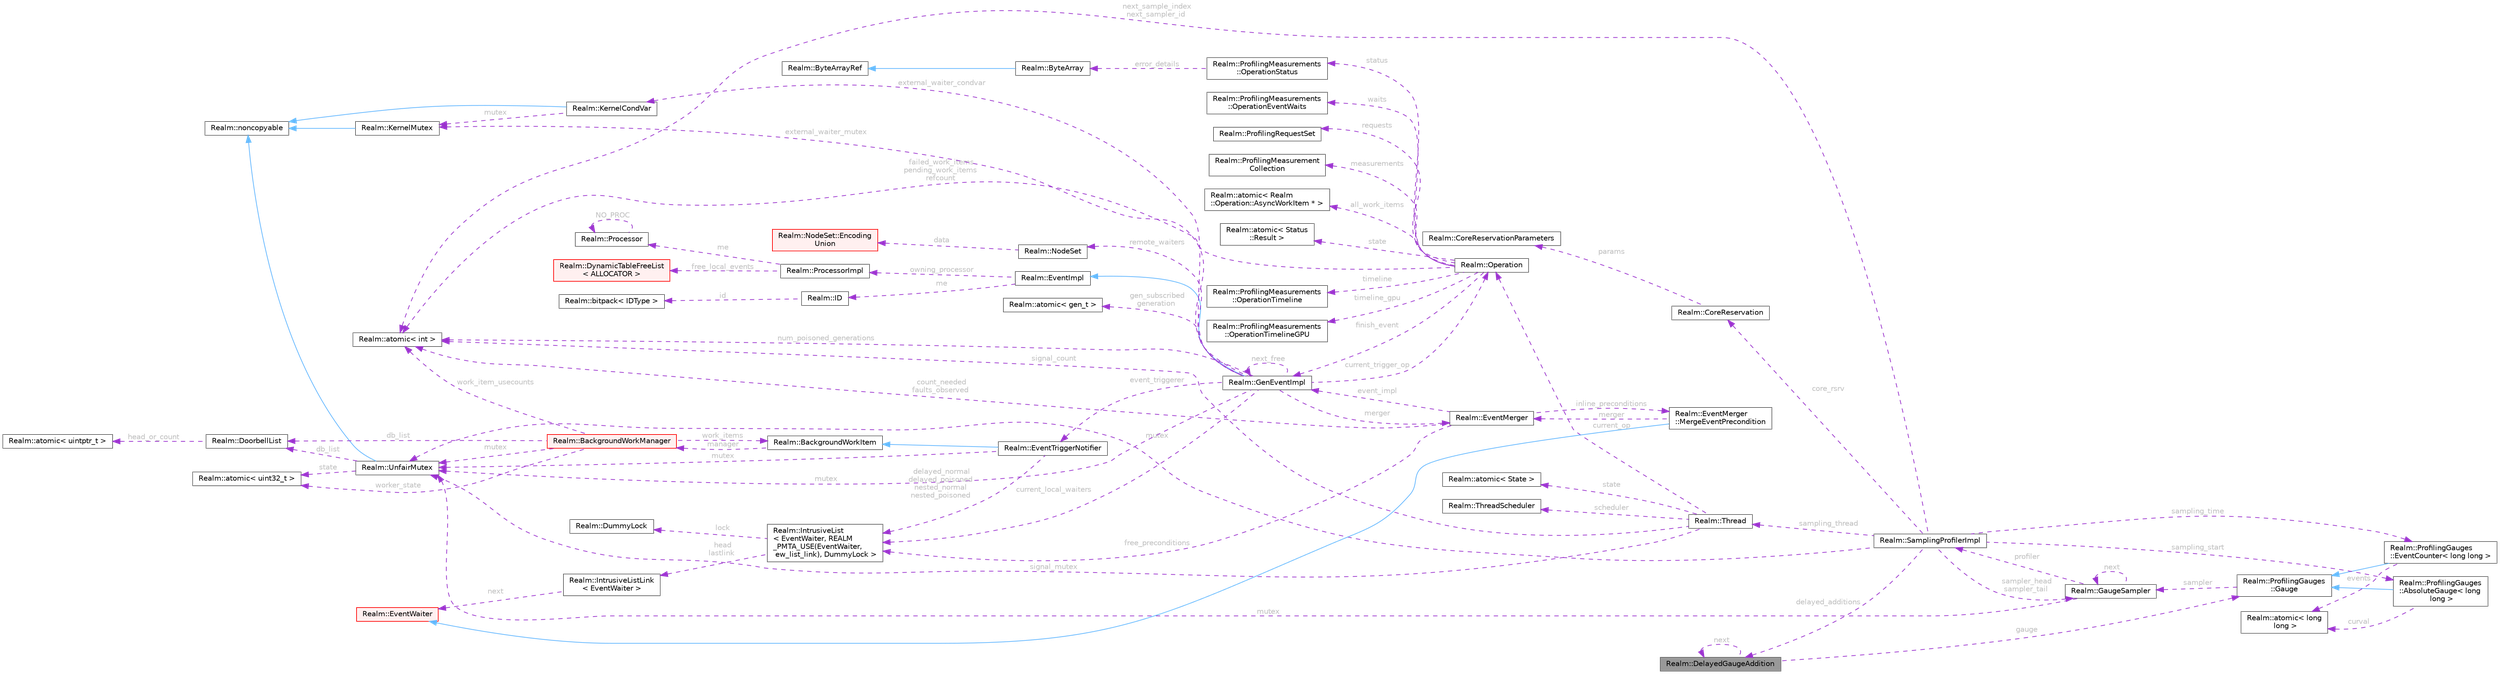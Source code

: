 digraph "Realm::DelayedGaugeAddition"
{
 // LATEX_PDF_SIZE
  bgcolor="transparent";
  edge [fontname=Helvetica,fontsize=10,labelfontname=Helvetica,labelfontsize=10];
  node [fontname=Helvetica,fontsize=10,shape=box,height=0.2,width=0.4];
  rankdir="LR";
  Node1 [id="Node000001",label="Realm::DelayedGaugeAddition",height=0.2,width=0.4,color="gray40", fillcolor="grey60", style="filled", fontcolor="black",tooltip=" "];
  Node2 -> Node1 [id="edge1_Node000001_Node000002",dir="back",color="darkorchid3",style="dashed",tooltip=" ",label=" gauge",fontcolor="grey" ];
  Node2 [id="Node000002",label="Realm::ProfilingGauges\l::Gauge",height=0.2,width=0.4,color="gray40", fillcolor="white", style="filled",URL="$classRealm_1_1ProfilingGauges_1_1Gauge.html",tooltip=" "];
  Node3 -> Node2 [id="edge2_Node000002_Node000003",dir="back",color="darkorchid3",style="dashed",tooltip=" ",label=" sampler",fontcolor="grey" ];
  Node3 [id="Node000003",label="Realm::GaugeSampler",height=0.2,width=0.4,color="gray40", fillcolor="white", style="filled",URL="$classRealm_1_1GaugeSampler.html",tooltip=" "];
  Node4 -> Node3 [id="edge3_Node000003_Node000004",dir="back",color="darkorchid3",style="dashed",tooltip=" ",label=" profiler",fontcolor="grey" ];
  Node4 [id="Node000004",label="Realm::SamplingProfilerImpl",height=0.2,width=0.4,color="gray40", fillcolor="white", style="filled",URL="$classRealm_1_1SamplingProfilerImpl.html",tooltip=" "];
  Node5 -> Node4 [id="edge4_Node000004_Node000005",dir="back",color="darkorchid3",style="dashed",tooltip=" ",label=" mutex",fontcolor="grey" ];
  Node5 [id="Node000005",label="Realm::UnfairMutex",height=0.2,width=0.4,color="gray40", fillcolor="white", style="filled",URL="$classRealm_1_1UnfairMutex.html",tooltip=" "];
  Node6 -> Node5 [id="edge5_Node000005_Node000006",dir="back",color="steelblue1",style="solid",tooltip=" "];
  Node6 [id="Node000006",label="Realm::noncopyable",height=0.2,width=0.4,color="gray40", fillcolor="white", style="filled",URL="$classRealm_1_1noncopyable.html",tooltip=" "];
  Node7 -> Node5 [id="edge6_Node000005_Node000007",dir="back",color="darkorchid3",style="dashed",tooltip=" ",label=" state",fontcolor="grey" ];
  Node7 [id="Node000007",label="Realm::atomic\< uint32_t \>",height=0.2,width=0.4,color="gray40", fillcolor="white", style="filled",URL="$classRealm_1_1atomic.html",tooltip=" "];
  Node8 -> Node5 [id="edge7_Node000005_Node000008",dir="back",color="darkorchid3",style="dashed",tooltip=" ",label=" db_list",fontcolor="grey" ];
  Node8 [id="Node000008",label="Realm::DoorbellList",height=0.2,width=0.4,color="gray40", fillcolor="white", style="filled",URL="$classRealm_1_1DoorbellList.html",tooltip=" "];
  Node9 -> Node8 [id="edge8_Node000008_Node000009",dir="back",color="darkorchid3",style="dashed",tooltip=" ",label=" head_or_count",fontcolor="grey" ];
  Node9 [id="Node000009",label="Realm::atomic\< uintptr_t \>",height=0.2,width=0.4,color="gray40", fillcolor="white", style="filled",URL="$classRealm_1_1atomic.html",tooltip=" "];
  Node10 -> Node4 [id="edge9_Node000004_Node000010",dir="back",color="darkorchid3",style="dashed",tooltip=" ",label=" next_sample_index\nnext_sampler_id",fontcolor="grey" ];
  Node10 [id="Node000010",label="Realm::atomic\< int \>",height=0.2,width=0.4,color="gray40", fillcolor="white", style="filled",URL="$classRealm_1_1atomic.html",tooltip=" "];
  Node3 -> Node4 [id="edge10_Node000004_Node000003",dir="back",color="darkorchid3",style="dashed",tooltip=" ",label=" sampler_head\nsampler_tail",fontcolor="grey" ];
  Node1 -> Node4 [id="edge11_Node000004_Node000001",dir="back",color="darkorchid3",style="dashed",tooltip=" ",label=" delayed_additions",fontcolor="grey" ];
  Node11 -> Node4 [id="edge12_Node000004_Node000011",dir="back",color="darkorchid3",style="dashed",tooltip=" ",label=" core_rsrv",fontcolor="grey" ];
  Node11 [id="Node000011",label="Realm::CoreReservation",height=0.2,width=0.4,color="gray40", fillcolor="white", style="filled",URL="$classRealm_1_1CoreReservation.html",tooltip=" "];
  Node12 -> Node11 [id="edge13_Node000011_Node000012",dir="back",color="darkorchid3",style="dashed",tooltip=" ",label=" params",fontcolor="grey" ];
  Node12 [id="Node000012",label="Realm::CoreReservationParameters",height=0.2,width=0.4,color="gray40", fillcolor="white", style="filled",URL="$classRealm_1_1CoreReservationParameters.html",tooltip=" "];
  Node13 -> Node4 [id="edge14_Node000004_Node000013",dir="back",color="darkorchid3",style="dashed",tooltip=" ",label=" sampling_thread",fontcolor="grey" ];
  Node13 [id="Node000013",label="Realm::Thread",height=0.2,width=0.4,color="gray40", fillcolor="white", style="filled",URL="$classRealm_1_1Thread.html",tooltip=" "];
  Node14 -> Node13 [id="edge15_Node000013_Node000014",dir="back",color="darkorchid3",style="dashed",tooltip=" ",label=" state",fontcolor="grey" ];
  Node14 [id="Node000014",label="Realm::atomic\< State \>",height=0.2,width=0.4,color="gray40", fillcolor="white", style="filled",URL="$classRealm_1_1atomic.html",tooltip=" "];
  Node15 -> Node13 [id="edge16_Node000013_Node000015",dir="back",color="darkorchid3",style="dashed",tooltip=" ",label=" scheduler",fontcolor="grey" ];
  Node15 [id="Node000015",label="Realm::ThreadScheduler",height=0.2,width=0.4,color="gray40", fillcolor="white", style="filled",URL="$classRealm_1_1ThreadScheduler.html",tooltip=" "];
  Node16 -> Node13 [id="edge17_Node000013_Node000016",dir="back",color="darkorchid3",style="dashed",tooltip=" ",label=" current_op",fontcolor="grey" ];
  Node16 [id="Node000016",label="Realm::Operation",height=0.2,width=0.4,color="gray40", fillcolor="white", style="filled",URL="$classRealm_1_1Operation.html",tooltip=" "];
  Node17 -> Node16 [id="edge18_Node000016_Node000017",dir="back",color="darkorchid3",style="dashed",tooltip=" ",label=" finish_event",fontcolor="grey" ];
  Node17 [id="Node000017",label="Realm::GenEventImpl",height=0.2,width=0.4,color="gray40", fillcolor="white", style="filled",URL="$classRealm_1_1GenEventImpl.html",tooltip=" "];
  Node18 -> Node17 [id="edge19_Node000017_Node000018",dir="back",color="steelblue1",style="solid",tooltip=" "];
  Node18 [id="Node000018",label="Realm::EventImpl",height=0.2,width=0.4,color="gray40", fillcolor="white", style="filled",URL="$classRealm_1_1EventImpl.html",tooltip=" "];
  Node19 -> Node18 [id="edge20_Node000018_Node000019",dir="back",color="darkorchid3",style="dashed",tooltip=" ",label=" me",fontcolor="grey" ];
  Node19 [id="Node000019",label="Realm::ID",height=0.2,width=0.4,color="gray40", fillcolor="white", style="filled",URL="$classRealm_1_1ID.html",tooltip=" "];
  Node20 -> Node19 [id="edge21_Node000019_Node000020",dir="back",color="darkorchid3",style="dashed",tooltip=" ",label=" id",fontcolor="grey" ];
  Node20 [id="Node000020",label="Realm::bitpack\< IDType \>",height=0.2,width=0.4,color="gray40", fillcolor="white", style="filled",URL="$classRealm_1_1bitpack.html",tooltip=" "];
  Node21 -> Node18 [id="edge22_Node000018_Node000021",dir="back",color="darkorchid3",style="dashed",tooltip=" ",label=" owning_processor",fontcolor="grey" ];
  Node21 [id="Node000021",label="Realm::ProcessorImpl",height=0.2,width=0.4,color="gray40", fillcolor="white", style="filled",URL="$classRealm_1_1ProcessorImpl.html",tooltip=" "];
  Node22 -> Node21 [id="edge23_Node000021_Node000022",dir="back",color="darkorchid3",style="dashed",tooltip=" ",label=" free_local_events",fontcolor="grey" ];
  Node22 [id="Node000022",label="Realm::DynamicTableFreeList\l\< ALLOCATOR \>",height=0.2,width=0.4,color="red", fillcolor="#FFF0F0", style="filled",URL="$classRealm_1_1DynamicTableFreeList.html",tooltip=" "];
  Node24 -> Node21 [id="edge24_Node000021_Node000024",dir="back",color="darkorchid3",style="dashed",tooltip=" ",label=" me",fontcolor="grey" ];
  Node24 [id="Node000024",label="Realm::Processor",height=0.2,width=0.4,color="gray40", fillcolor="white", style="filled",URL="$classRealm_1_1Processor.html",tooltip=" "];
  Node24 -> Node24 [id="edge25_Node000024_Node000024",dir="back",color="darkorchid3",style="dashed",tooltip=" ",label=" NO_PROC",fontcolor="grey" ];
  Node25 -> Node17 [id="edge26_Node000017_Node000025",dir="back",color="darkorchid3",style="dashed",tooltip=" ",label=" gen_subscribed\ngeneration",fontcolor="grey" ];
  Node25 [id="Node000025",label="Realm::atomic\< gen_t \>",height=0.2,width=0.4,color="gray40", fillcolor="white", style="filled",URL="$classRealm_1_1atomic.html",tooltip=" "];
  Node10 -> Node17 [id="edge27_Node000017_Node000010",dir="back",color="darkorchid3",style="dashed",tooltip=" ",label=" num_poisoned_generations",fontcolor="grey" ];
  Node17 -> Node17 [id="edge28_Node000017_Node000017",dir="back",color="darkorchid3",style="dashed",tooltip=" ",label=" next_free",fontcolor="grey" ];
  Node26 -> Node17 [id="edge29_Node000017_Node000026",dir="back",color="darkorchid3",style="dashed",tooltip=" ",label=" merger",fontcolor="grey" ];
  Node26 [id="Node000026",label="Realm::EventMerger",height=0.2,width=0.4,color="gray40", fillcolor="white", style="filled",URL="$classRealm_1_1EventMerger.html",tooltip=" "];
  Node17 -> Node26 [id="edge30_Node000026_Node000017",dir="back",color="darkorchid3",style="dashed",tooltip=" ",label=" event_impl",fontcolor="grey" ];
  Node10 -> Node26 [id="edge31_Node000026_Node000010",dir="back",color="darkorchid3",style="dashed",tooltip=" ",label=" count_needed\nfaults_observed",fontcolor="grey" ];
  Node27 -> Node26 [id="edge32_Node000026_Node000027",dir="back",color="darkorchid3",style="dashed",tooltip=" ",label=" inline_preconditions",fontcolor="grey" ];
  Node27 [id="Node000027",label="Realm::EventMerger\l::MergeEventPrecondition",height=0.2,width=0.4,color="gray40", fillcolor="white", style="filled",URL="$classRealm_1_1EventMerger_1_1MergeEventPrecondition.html",tooltip=" "];
  Node28 -> Node27 [id="edge33_Node000027_Node000028",dir="back",color="steelblue1",style="solid",tooltip=" "];
  Node28 [id="Node000028",label="Realm::EventWaiter",height=0.2,width=0.4,color="red", fillcolor="#FFF0F0", style="filled",URL="$classRealm_1_1EventWaiter.html",tooltip=" "];
  Node26 -> Node27 [id="edge34_Node000027_Node000026",dir="back",color="darkorchid3",style="dashed",tooltip=" ",label=" merger",fontcolor="grey" ];
  Node30 -> Node26 [id="edge35_Node000026_Node000030",dir="back",color="darkorchid3",style="dashed",tooltip=" ",label=" free_preconditions",fontcolor="grey" ];
  Node30 [id="Node000030",label="Realm::IntrusiveList\l\< EventWaiter, REALM\l_PMTA_USE(EventWaiter,\l ew_list_link), DummyLock \>",height=0.2,width=0.4,color="gray40", fillcolor="white", style="filled",URL="$classRealm_1_1IntrusiveList.html",tooltip=" "];
  Node31 -> Node30 [id="edge36_Node000030_Node000031",dir="back",color="darkorchid3",style="dashed",tooltip=" ",label=" lock",fontcolor="grey" ];
  Node31 [id="Node000031",label="Realm::DummyLock",height=0.2,width=0.4,color="gray40", fillcolor="white", style="filled",URL="$classRealm_1_1DummyLock.html",tooltip=" "];
  Node32 -> Node30 [id="edge37_Node000030_Node000032",dir="back",color="darkorchid3",style="dashed",tooltip=" ",label=" head\nlastlink",fontcolor="grey" ];
  Node32 [id="Node000032",label="Realm::IntrusiveListLink\l\< EventWaiter \>",height=0.2,width=0.4,color="gray40", fillcolor="white", style="filled",URL="$structRealm_1_1IntrusiveListLink.html",tooltip=" "];
  Node28 -> Node32 [id="edge38_Node000032_Node000028",dir="back",color="darkorchid3",style="dashed",tooltip=" ",label=" next",fontcolor="grey" ];
  Node33 -> Node17 [id="edge39_Node000017_Node000033",dir="back",color="darkorchid3",style="dashed",tooltip=" ",label=" event_triggerer",fontcolor="grey" ];
  Node33 [id="Node000033",label="Realm::EventTriggerNotifier",height=0.2,width=0.4,color="gray40", fillcolor="white", style="filled",URL="$classRealm_1_1EventTriggerNotifier.html",tooltip=" "];
  Node34 -> Node33 [id="edge40_Node000033_Node000034",dir="back",color="steelblue1",style="solid",tooltip=" "];
  Node34 [id="Node000034",label="Realm::BackgroundWorkItem",height=0.2,width=0.4,color="gray40", fillcolor="white", style="filled",URL="$classRealm_1_1BackgroundWorkItem.html",tooltip=" "];
  Node35 -> Node34 [id="edge41_Node000034_Node000035",dir="back",color="darkorchid3",style="dashed",tooltip=" ",label=" manager",fontcolor="grey" ];
  Node35 [id="Node000035",label="Realm::BackgroundWorkManager",height=0.2,width=0.4,color="red", fillcolor="#FFF0F0", style="filled",URL="$classRealm_1_1BackgroundWorkManager.html",tooltip=" "];
  Node5 -> Node35 [id="edge42_Node000035_Node000005",dir="back",color="darkorchid3",style="dashed",tooltip=" ",label=" mutex",fontcolor="grey" ];
  Node10 -> Node35 [id="edge43_Node000035_Node000010",dir="back",color="darkorchid3",style="dashed",tooltip=" ",label=" work_item_usecounts",fontcolor="grey" ];
  Node34 -> Node35 [id="edge44_Node000035_Node000034",dir="back",color="darkorchid3",style="dashed",tooltip=" ",label=" work_items",fontcolor="grey" ];
  Node7 -> Node35 [id="edge45_Node000035_Node000007",dir="back",color="darkorchid3",style="dashed",tooltip=" ",label=" worker_state",fontcolor="grey" ];
  Node8 -> Node35 [id="edge46_Node000035_Node000008",dir="back",color="darkorchid3",style="dashed",tooltip=" ",label=" db_list",fontcolor="grey" ];
  Node5 -> Node33 [id="edge47_Node000033_Node000005",dir="back",color="darkorchid3",style="dashed",tooltip=" ",label=" mutex",fontcolor="grey" ];
  Node30 -> Node33 [id="edge48_Node000033_Node000030",dir="back",color="darkorchid3",style="dashed",tooltip=" ",label=" delayed_normal\ndelayed_poisoned\nnested_normal\nnested_poisoned",fontcolor="grey" ];
  Node5 -> Node17 [id="edge49_Node000017_Node000005",dir="back",color="darkorchid3",style="dashed",tooltip=" ",label=" mutex",fontcolor="grey" ];
  Node16 -> Node17 [id="edge50_Node000017_Node000016",dir="back",color="darkorchid3",style="dashed",tooltip=" ",label=" current_trigger_op",fontcolor="grey" ];
  Node30 -> Node17 [id="edge51_Node000017_Node000030",dir="back",color="darkorchid3",style="dashed",tooltip=" ",label=" current_local_waiters",fontcolor="grey" ];
  Node41 -> Node17 [id="edge52_Node000017_Node000041",dir="back",color="darkorchid3",style="dashed",tooltip=" ",label=" external_waiter_mutex",fontcolor="grey" ];
  Node41 [id="Node000041",label="Realm::KernelMutex",height=0.2,width=0.4,color="gray40", fillcolor="white", style="filled",URL="$classRealm_1_1KernelMutex.html",tooltip=" "];
  Node6 -> Node41 [id="edge53_Node000041_Node000006",dir="back",color="steelblue1",style="solid",tooltip=" "];
  Node42 -> Node17 [id="edge54_Node000017_Node000042",dir="back",color="darkorchid3",style="dashed",tooltip=" ",label=" external_waiter_condvar",fontcolor="grey" ];
  Node42 [id="Node000042",label="Realm::KernelCondVar",height=0.2,width=0.4,color="gray40", fillcolor="white", style="filled",URL="$classRealm_1_1KernelCondVar.html",tooltip=" "];
  Node6 -> Node42 [id="edge55_Node000042_Node000006",dir="back",color="steelblue1",style="solid",tooltip=" "];
  Node41 -> Node42 [id="edge56_Node000042_Node000041",dir="back",color="darkorchid3",style="dashed",tooltip=" ",label=" mutex",fontcolor="grey" ];
  Node43 -> Node17 [id="edge57_Node000017_Node000043",dir="back",color="darkorchid3",style="dashed",tooltip=" ",label=" remote_waiters",fontcolor="grey" ];
  Node43 [id="Node000043",label="Realm::NodeSet",height=0.2,width=0.4,color="gray40", fillcolor="white", style="filled",URL="$classRealm_1_1NodeSet.html",tooltip=" "];
  Node44 -> Node43 [id="edge58_Node000043_Node000044",dir="back",color="darkorchid3",style="dashed",tooltip=" ",label=" data",fontcolor="grey" ];
  Node44 [id="Node000044",label="Realm::NodeSet::Encoding\lUnion",height=0.2,width=0.4,color="red", fillcolor="#FFF0F0", style="filled",URL="$unionRealm_1_1NodeSet_1_1EncodingUnion.html",tooltip=" "];
  Node10 -> Node16 [id="edge59_Node000016_Node000010",dir="back",color="darkorchid3",style="dashed",tooltip=" ",label=" failed_work_items\npending_work_items\nrefcount",fontcolor="grey" ];
  Node46 -> Node16 [id="edge60_Node000016_Node000046",dir="back",color="darkorchid3",style="dashed",tooltip=" ",label=" state",fontcolor="grey" ];
  Node46 [id="Node000046",label="Realm::atomic\< Status\l::Result \>",height=0.2,width=0.4,color="gray40", fillcolor="white", style="filled",URL="$classRealm_1_1atomic.html",tooltip=" "];
  Node47 -> Node16 [id="edge61_Node000016_Node000047",dir="back",color="darkorchid3",style="dashed",tooltip=" ",label=" status",fontcolor="grey" ];
  Node47 [id="Node000047",label="Realm::ProfilingMeasurements\l::OperationStatus",height=0.2,width=0.4,color="gray40", fillcolor="white", style="filled",URL="$structRealm_1_1ProfilingMeasurements_1_1OperationStatus.html",tooltip=" "];
  Node48 -> Node47 [id="edge62_Node000047_Node000048",dir="back",color="darkorchid3",style="dashed",tooltip=" ",label=" error_details",fontcolor="grey" ];
  Node48 [id="Node000048",label="Realm::ByteArray",height=0.2,width=0.4,color="gray40", fillcolor="white", style="filled",URL="$classRealm_1_1ByteArray.html",tooltip=" "];
  Node49 -> Node48 [id="edge63_Node000048_Node000049",dir="back",color="steelblue1",style="solid",tooltip=" "];
  Node49 [id="Node000049",label="Realm::ByteArrayRef",height=0.2,width=0.4,color="gray40", fillcolor="white", style="filled",URL="$classRealm_1_1ByteArrayRef.html",tooltip=" "];
  Node50 -> Node16 [id="edge64_Node000016_Node000050",dir="back",color="darkorchid3",style="dashed",tooltip=" ",label=" timeline",fontcolor="grey" ];
  Node50 [id="Node000050",label="Realm::ProfilingMeasurements\l::OperationTimeline",height=0.2,width=0.4,color="gray40", fillcolor="white", style="filled",URL="$structRealm_1_1ProfilingMeasurements_1_1OperationTimeline.html",tooltip=" "];
  Node51 -> Node16 [id="edge65_Node000016_Node000051",dir="back",color="darkorchid3",style="dashed",tooltip=" ",label=" timeline_gpu",fontcolor="grey" ];
  Node51 [id="Node000051",label="Realm::ProfilingMeasurements\l::OperationTimelineGPU",height=0.2,width=0.4,color="gray40", fillcolor="white", style="filled",URL="$structRealm_1_1ProfilingMeasurements_1_1OperationTimelineGPU.html",tooltip=" "];
  Node52 -> Node16 [id="edge66_Node000016_Node000052",dir="back",color="darkorchid3",style="dashed",tooltip=" ",label=" waits",fontcolor="grey" ];
  Node52 [id="Node000052",label="Realm::ProfilingMeasurements\l::OperationEventWaits",height=0.2,width=0.4,color="gray40", fillcolor="white", style="filled",URL="$structRealm_1_1ProfilingMeasurements_1_1OperationEventWaits.html",tooltip=" "];
  Node53 -> Node16 [id="edge67_Node000016_Node000053",dir="back",color="darkorchid3",style="dashed",tooltip=" ",label=" requests",fontcolor="grey" ];
  Node53 [id="Node000053",label="Realm::ProfilingRequestSet",height=0.2,width=0.4,color="gray40", fillcolor="white", style="filled",URL="$classRealm_1_1ProfilingRequestSet.html",tooltip=" "];
  Node54 -> Node16 [id="edge68_Node000016_Node000054",dir="back",color="darkorchid3",style="dashed",tooltip=" ",label=" measurements",fontcolor="grey" ];
  Node54 [id="Node000054",label="Realm::ProfilingMeasurement\lCollection",height=0.2,width=0.4,color="gray40", fillcolor="white", style="filled",URL="$classRealm_1_1ProfilingMeasurementCollection.html",tooltip=" "];
  Node55 -> Node16 [id="edge69_Node000016_Node000055",dir="back",color="darkorchid3",style="dashed",tooltip=" ",label=" all_work_items",fontcolor="grey" ];
  Node55 [id="Node000055",label="Realm::atomic\< Realm\l::Operation::AsyncWorkItem * \>",height=0.2,width=0.4,color="gray40", fillcolor="white", style="filled",URL="$classRealm_1_1atomic.html",tooltip=" "];
  Node10 -> Node13 [id="edge70_Node000013_Node000010",dir="back",color="darkorchid3",style="dashed",tooltip=" ",label=" signal_count",fontcolor="grey" ];
  Node5 -> Node13 [id="edge71_Node000013_Node000005",dir="back",color="darkorchid3",style="dashed",tooltip=" ",label=" signal_mutex",fontcolor="grey" ];
  Node56 -> Node4 [id="edge72_Node000004_Node000056",dir="back",color="darkorchid3",style="dashed",tooltip=" ",label=" sampling_start",fontcolor="grey" ];
  Node56 [id="Node000056",label="Realm::ProfilingGauges\l::AbsoluteGauge\< long\l long \>",height=0.2,width=0.4,color="gray40", fillcolor="white", style="filled",URL="$classRealm_1_1ProfilingGauges_1_1AbsoluteGauge.html",tooltip=" "];
  Node2 -> Node56 [id="edge73_Node000056_Node000002",dir="back",color="steelblue1",style="solid",tooltip=" "];
  Node57 -> Node56 [id="edge74_Node000056_Node000057",dir="back",color="darkorchid3",style="dashed",tooltip=" ",label=" curval",fontcolor="grey" ];
  Node57 [id="Node000057",label="Realm::atomic\< long\l long \>",height=0.2,width=0.4,color="gray40", fillcolor="white", style="filled",URL="$classRealm_1_1atomic.html",tooltip=" "];
  Node58 -> Node4 [id="edge75_Node000004_Node000058",dir="back",color="darkorchid3",style="dashed",tooltip=" ",label=" sampling_time",fontcolor="grey" ];
  Node58 [id="Node000058",label="Realm::ProfilingGauges\l::EventCounter\< long long \>",height=0.2,width=0.4,color="gray40", fillcolor="white", style="filled",URL="$classRealm_1_1ProfilingGauges_1_1EventCounter.html",tooltip=" "];
  Node2 -> Node58 [id="edge76_Node000058_Node000002",dir="back",color="steelblue1",style="solid",tooltip=" "];
  Node57 -> Node58 [id="edge77_Node000058_Node000057",dir="back",color="darkorchid3",style="dashed",tooltip=" ",label=" events",fontcolor="grey" ];
  Node5 -> Node3 [id="edge78_Node000003_Node000005",dir="back",color="darkorchid3",style="dashed",tooltip=" ",label=" mutex",fontcolor="grey" ];
  Node3 -> Node3 [id="edge79_Node000003_Node000003",dir="back",color="darkorchid3",style="dashed",tooltip=" ",label=" next",fontcolor="grey" ];
  Node1 -> Node1 [id="edge80_Node000001_Node000001",dir="back",color="darkorchid3",style="dashed",tooltip=" ",label=" next",fontcolor="grey" ];
}
